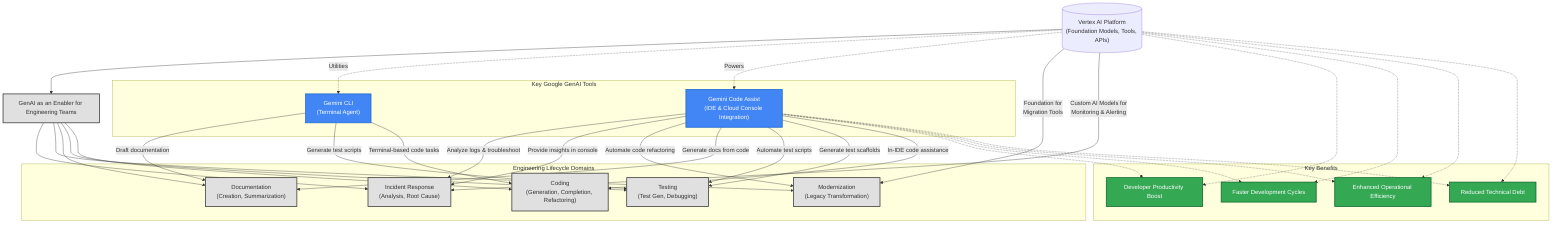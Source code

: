 flowchart TD
    %% Define Top-Level Nodes
    GenAI_Enabler["GenAI as an Enabler for Engineering Teams"]
    VertexAI[("Vertex AI Platform<br>(Foundation Models, Tools, APIs)")]

    %% Subgraph: Key Tools
    subgraph KeyTools["Key Google GenAI Tools"]
        GeminiCLI["Gemini CLI<br>(Terminal Agent)"]
        GeminiCodeAssist["Gemini Code Assist<br>(IDE & Cloud Console Integration)"]
    end

    %% Subgraph: Lifecycle Domains
    subgraph LifecycleDomains["Engineering Lifecycle Domains"]
        IncidentResponse["Incident Response<br>(Analysis, Root Cause)"]
        Modernization["Modernization<br>(Legacy Transformation)"]
        Documentation["Documentation<br>(Creation, Summarization)"]
        Testing["Testing<br>(Test Gen, Debugging)"]
        Coding["Coding<br>(Generation, Completion, Refactoring)"]
    end

    %% Subgraph: Key Benefits
    subgraph Benefits["Key Benefits"]
        Benefit1["Developer Productivity Boost"]
        Benefit2["Faster Development Cycles"]
        Benefit3["Enhanced Operational Efficiency"]
        Benefit4["Reduced Technical Debt"]
    end

    %% Define Connections

    %% Vertex AI Connections
    VertexAI --> GenAI_Enabler
    VertexAI -. "Utilities" .-> GeminiCLI
    VertexAI -. "Powers" .-> GeminiCodeAssist
    VertexAI -- "Foundation for<br>Migration Tools" --> Modernization
    VertexAI -- "Custom AI Models for<br>Monitoring & Alerting" --> IncidentResponse
    VertexAI -.-> Benefit1
    VertexAI -.-> Benefit2
    VertexAI -.-> Benefit3
    VertexAI -.-> Benefit4

    %% GenAI Enabler Connections
    GenAI_Enabler --> IncidentResponse
    GenAI_Enabler --> Modernization
    GenAI_Enabler --> Documentation
    GenAI_Enabler --> Testing
    GenAI_Enabler --> Coding

    %% Gemini CLI Connections
    GeminiCLI -- "Draft documentation" --> Documentation
    GeminiCLI -- "Generate test scripts" --> Testing
    GeminiCLI -- "Terminal-based code tasks" --> Coding

    %% Gemini Code Assist Connections
    GeminiCodeAssist -- "Analyze logs & troubleshoot" --> IncidentResponse
    GeminiCodeAssist -- "Provide insights in console" --> IncidentResponse
    GeminiCodeAssist -- "Automate code refactoring" --> Modernization
    GeminiCodeAssist -- "Generate docs from code" --> Documentation
    GeminiCodeAssist -- "Automate test scripts" --> Testing
    GeminiCodeAssist -- "Generate test scaffolds" --> Testing
    GeminiCodeAssist -- "In-IDE code assistance" --> Coding
    GeminiCodeAssist -.-> Benefit1
    GeminiCodeAssist -.-> Benefit2
    GeminiCodeAssist -.-> Benefit3
    GeminiCodeAssist -.-> Benefit4

    %% Apply Styles
    classDef gray fill:#e0e0e0,stroke:#333,stroke-width:2px
    classDef blue fill:#4285f4,stroke:#1967d2,stroke-width:2px,color:#fff
    classDef benefits fill:#34a853,stroke:#0d652d,stroke-width:2px,color:#fff
    
    class GenAI_Enabler,IncidentResponse,Modernization,Documentation,Testing,Coding gray
    class GeminiCLI,GeminiCodeAssist blue
    class Benefit1,Benefit2,Benefit3,Benefit4 benefits